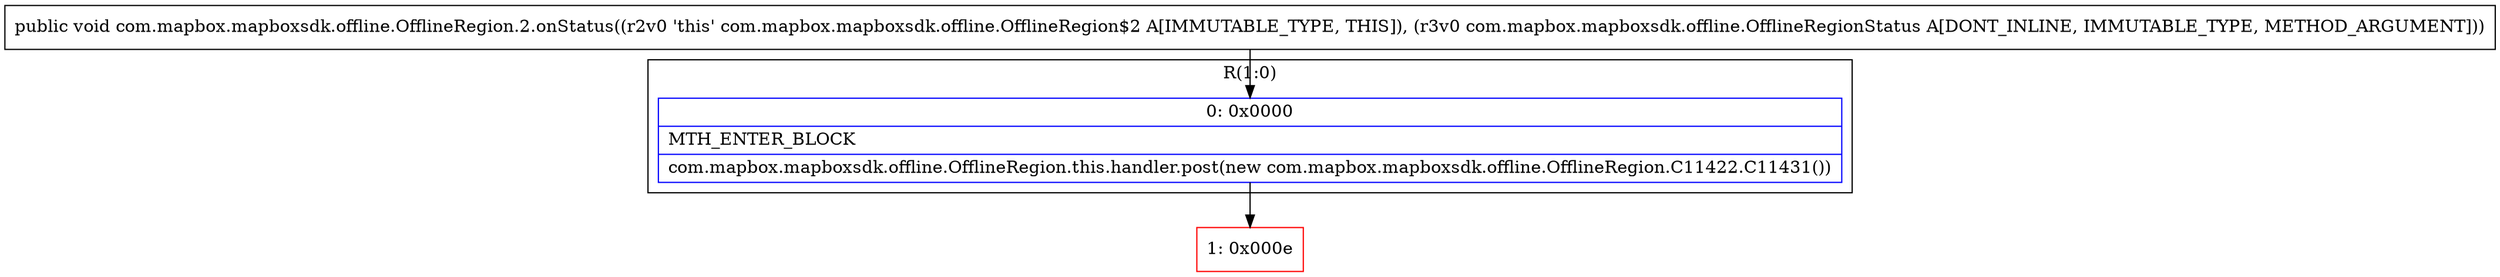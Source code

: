 digraph "CFG forcom.mapbox.mapboxsdk.offline.OfflineRegion.2.onStatus(Lcom\/mapbox\/mapboxsdk\/offline\/OfflineRegionStatus;)V" {
subgraph cluster_Region_148800321 {
label = "R(1:0)";
node [shape=record,color=blue];
Node_0 [shape=record,label="{0\:\ 0x0000|MTH_ENTER_BLOCK\l|com.mapbox.mapboxsdk.offline.OfflineRegion.this.handler.post(new com.mapbox.mapboxsdk.offline.OfflineRegion.C11422.C11431())\l}"];
}
Node_1 [shape=record,color=red,label="{1\:\ 0x000e}"];
MethodNode[shape=record,label="{public void com.mapbox.mapboxsdk.offline.OfflineRegion.2.onStatus((r2v0 'this' com.mapbox.mapboxsdk.offline.OfflineRegion$2 A[IMMUTABLE_TYPE, THIS]), (r3v0 com.mapbox.mapboxsdk.offline.OfflineRegionStatus A[DONT_INLINE, IMMUTABLE_TYPE, METHOD_ARGUMENT])) }"];
MethodNode -> Node_0;
Node_0 -> Node_1;
}

